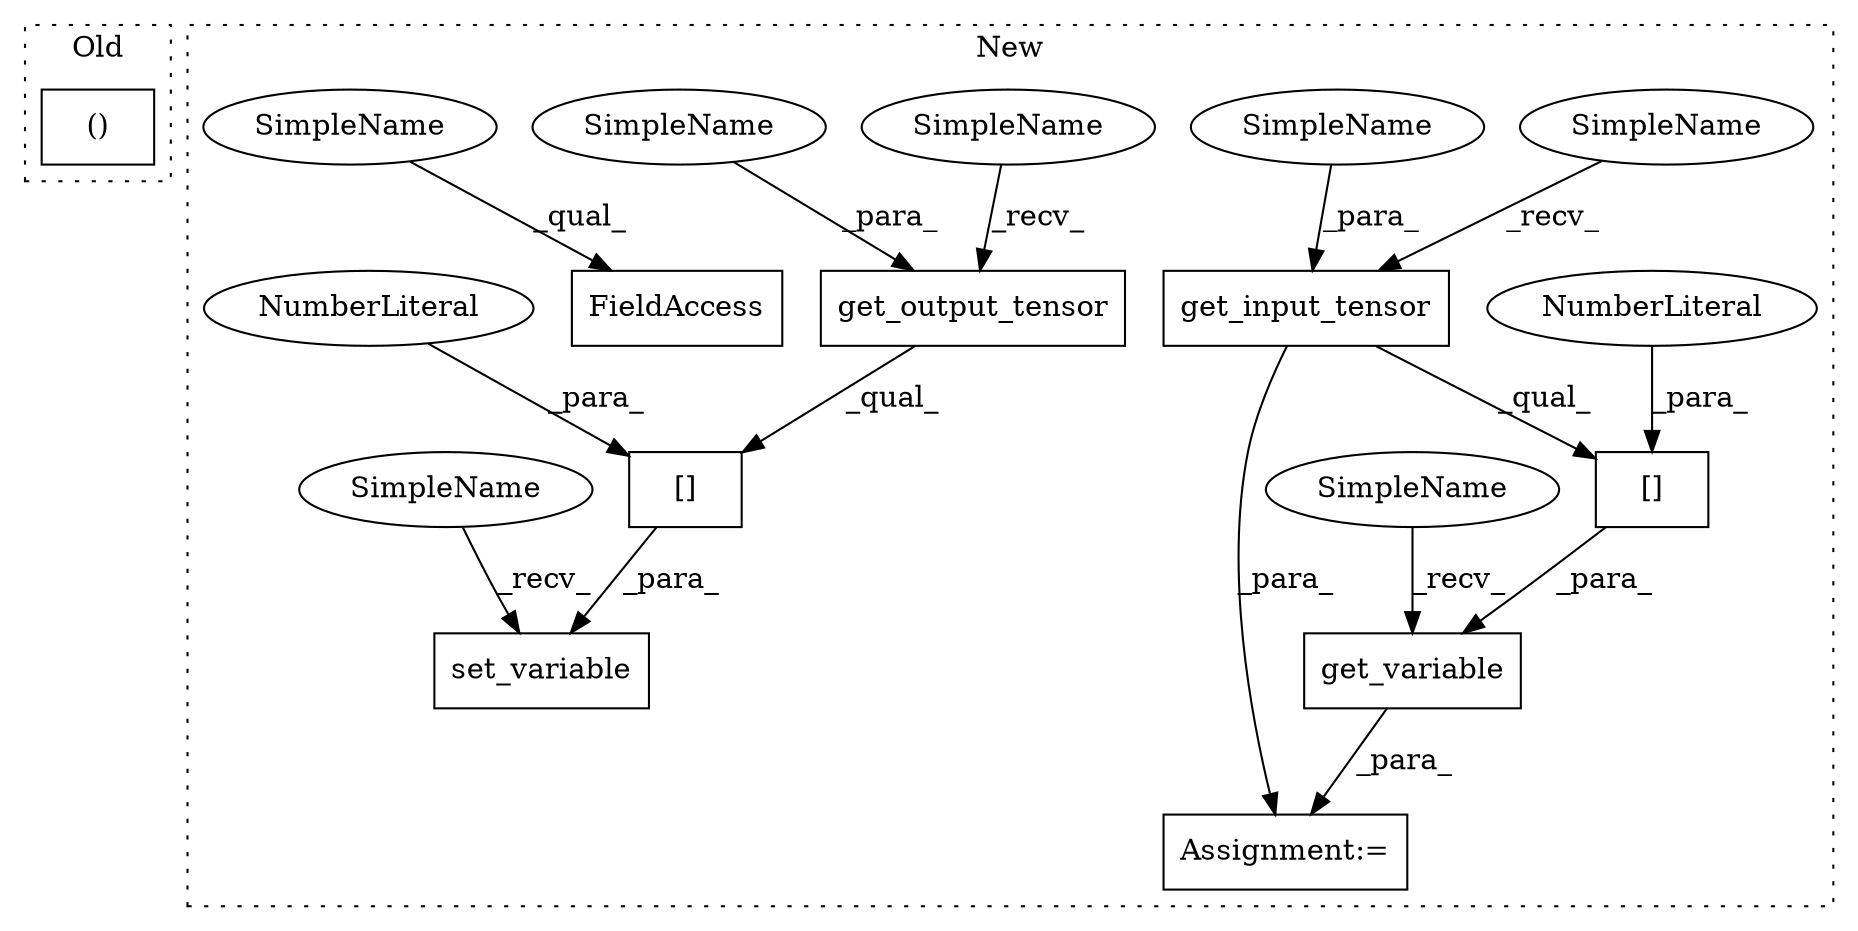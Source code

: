 digraph G {
subgraph cluster0 {
1 [label="()" a="106" s="15966" l="19" shape="box"];
label = "Old";
style="dotted";
}
subgraph cluster1 {
2 [label="get_input_tensor" a="32" s="10179,10200" l="17,1" shape="box"];
3 [label="FieldAccess" a="22" s="10215" l="16" shape="box"];
4 [label="get_variable" a="32" s="10156,10204" l="13,1" shape="box"];
5 [label="[]" a="2" s="10169,10203" l="33,1" shape="box"];
6 [label="NumberLiteral" a="34" s="10202" l="1" shape="ellipse"];
7 [label="set_variable" a="32" s="10801,10852" l="13,1" shape="box"];
8 [label="[]" a="2" s="10814,10849" l="34,1" shape="box"];
9 [label="NumberLiteral" a="34" s="10848" l="1" shape="ellipse"];
10 [label="get_output_tensor" a="32" s="10824,10846" l="18,1" shape="box"];
11 [label="Assignment:=" a="7" s="10145" l="1" shape="box"];
12 [label="SimpleName" a="42" s="10842" l="4" shape="ellipse"];
13 [label="SimpleName" a="42" s="10196" l="4" shape="ellipse"];
14 [label="SimpleName" a="42" s="10215" l="4" shape="ellipse"];
15 [label="SimpleName" a="42" s="10146" l="9" shape="ellipse"];
16 [label="SimpleName" a="42" s="10814" l="9" shape="ellipse"];
17 [label="SimpleName" a="42" s="10169" l="9" shape="ellipse"];
18 [label="SimpleName" a="42" s="10791" l="9" shape="ellipse"];
label = "New";
style="dotted";
}
2 -> 5 [label="_qual_"];
2 -> 11 [label="_para_"];
4 -> 11 [label="_para_"];
5 -> 4 [label="_para_"];
6 -> 5 [label="_para_"];
8 -> 7 [label="_para_"];
9 -> 8 [label="_para_"];
10 -> 8 [label="_qual_"];
12 -> 10 [label="_para_"];
13 -> 2 [label="_para_"];
14 -> 3 [label="_qual_"];
15 -> 4 [label="_recv_"];
16 -> 10 [label="_recv_"];
17 -> 2 [label="_recv_"];
18 -> 7 [label="_recv_"];
}